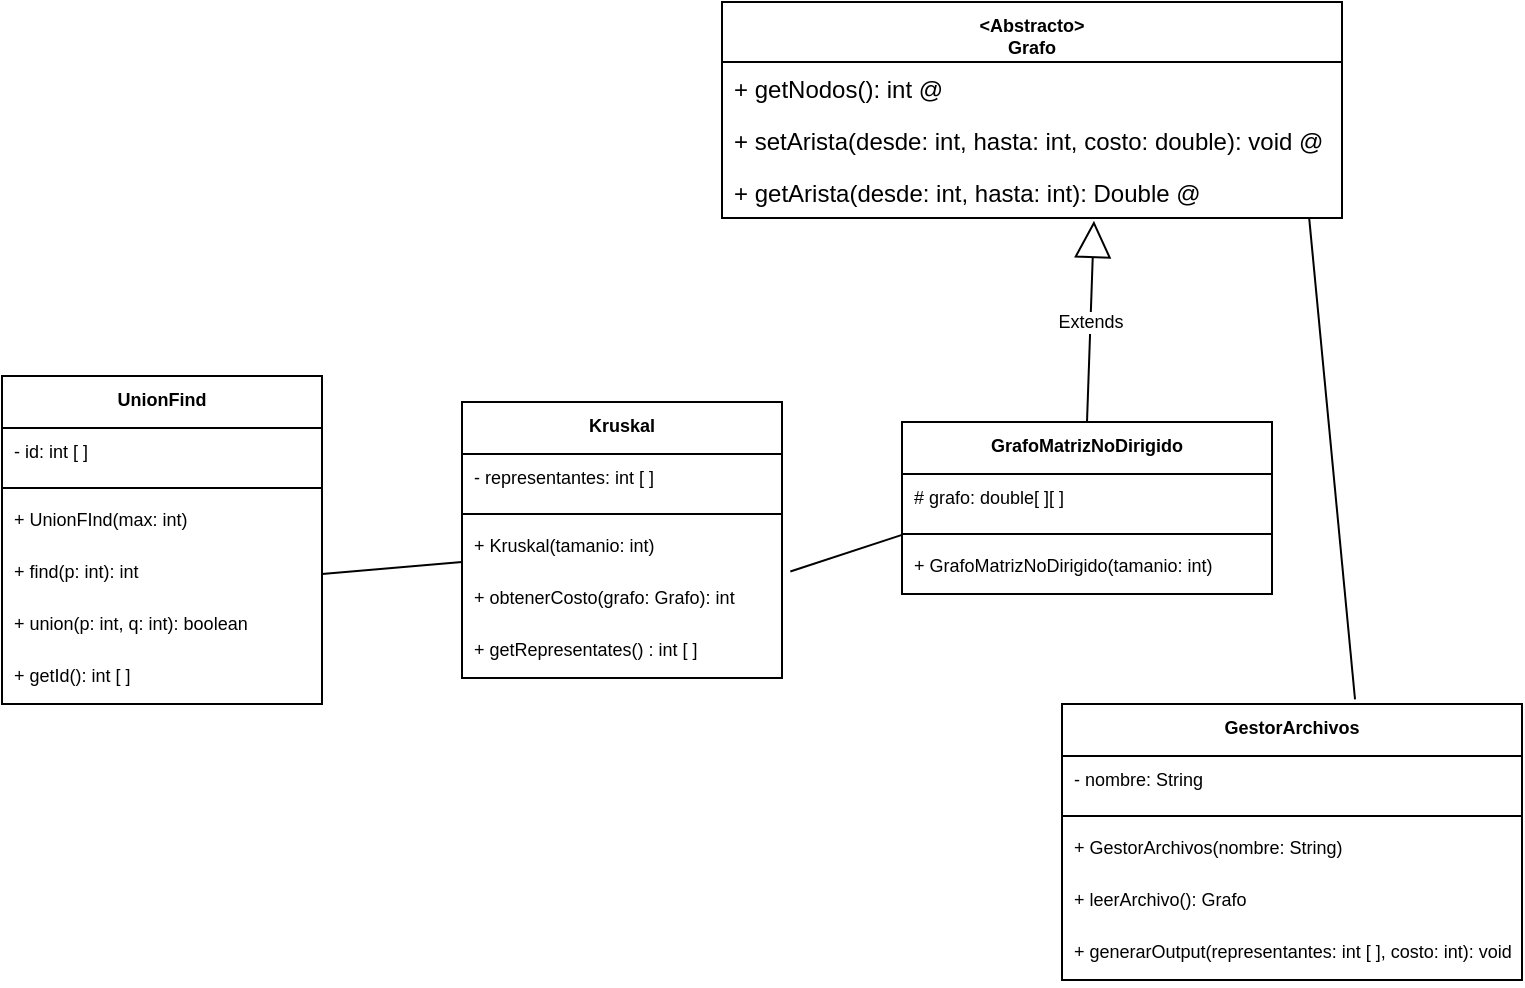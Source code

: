 <mxfile version="20.2.8" type="device"><diagram id="BNLP4wlbUJjT1UbR-mYx" name="Página-1"><mxGraphModel dx="585" dy="466" grid="1" gridSize="10" guides="1" tooltips="1" connect="1" arrows="1" fold="1" page="1" pageScale="1" pageWidth="827" pageHeight="1169" math="0" shadow="0"><root><mxCell id="0"/><mxCell id="1" parent="0"/><mxCell id="iSh5sc8gfev2ycaJe6Hi-1" value="&lt;Abstracto&gt;&#10;Grafo" style="swimlane;fontStyle=1;align=center;verticalAlign=top;childLayout=stackLayout;horizontal=1;startSize=30;horizontalStack=0;resizeParent=1;resizeParentMax=0;resizeLast=0;collapsible=1;marginBottom=0;fontSize=9;" parent="1" vertex="1"><mxGeometry x="500" y="80" width="310" height="108" as="geometry"/></mxCell><mxCell id="iSh5sc8gfev2ycaJe6Hi-4" value="+ getNodos(): int @" style="text;strokeColor=none;fillColor=none;align=left;verticalAlign=top;spacingLeft=4;spacingRight=4;overflow=hidden;rotatable=0;points=[[0,0.5],[1,0.5]];portConstraint=eastwest;" parent="iSh5sc8gfev2ycaJe6Hi-1" vertex="1"><mxGeometry y="30" width="310" height="26" as="geometry"/></mxCell><mxCell id="iSh5sc8gfev2ycaJe6Hi-6" value="+ setArista(desde: int, hasta: int, costo: double): void @" style="text;strokeColor=none;fillColor=none;align=left;verticalAlign=top;spacingLeft=4;spacingRight=4;overflow=hidden;rotatable=0;points=[[0,0.5],[1,0.5]];portConstraint=eastwest;" parent="iSh5sc8gfev2ycaJe6Hi-1" vertex="1"><mxGeometry y="56" width="310" height="26" as="geometry"/></mxCell><mxCell id="iSh5sc8gfev2ycaJe6Hi-7" value="+ getArista(desde: int, hasta: int): Double @" style="text;strokeColor=none;fillColor=none;align=left;verticalAlign=top;spacingLeft=4;spacingRight=4;overflow=hidden;rotatable=0;points=[[0,0.5],[1,0.5]];portConstraint=eastwest;" parent="iSh5sc8gfev2ycaJe6Hi-1" vertex="1"><mxGeometry y="82" width="310" height="26" as="geometry"/></mxCell><mxCell id="iSh5sc8gfev2ycaJe6Hi-8" value="GrafoMatrizNoDirigido" style="swimlane;fontStyle=1;align=center;verticalAlign=top;childLayout=stackLayout;horizontal=1;startSize=26;horizontalStack=0;resizeParent=1;resizeParentMax=0;resizeLast=0;collapsible=1;marginBottom=0;fontSize=9;" parent="1" vertex="1"><mxGeometry x="590" y="290" width="185" height="86" as="geometry"/></mxCell><mxCell id="iSh5sc8gfev2ycaJe6Hi-9" value="# grafo: double[ ][ ]" style="text;strokeColor=none;fillColor=none;align=left;verticalAlign=top;spacingLeft=4;spacingRight=4;overflow=hidden;rotatable=0;points=[[0,0.5],[1,0.5]];portConstraint=eastwest;fontSize=9;" parent="iSh5sc8gfev2ycaJe6Hi-8" vertex="1"><mxGeometry y="26" width="185" height="26" as="geometry"/></mxCell><mxCell id="iSh5sc8gfev2ycaJe6Hi-10" value="" style="line;strokeWidth=1;fillColor=none;align=left;verticalAlign=middle;spacingTop=-1;spacingLeft=3;spacingRight=3;rotatable=0;labelPosition=right;points=[];portConstraint=eastwest;strokeColor=inherit;fontSize=9;" parent="iSh5sc8gfev2ycaJe6Hi-8" vertex="1"><mxGeometry y="52" width="185" height="8" as="geometry"/></mxCell><mxCell id="iSh5sc8gfev2ycaJe6Hi-11" value="+ GrafoMatrizNoDirigido(tamanio: int)" style="text;strokeColor=none;fillColor=none;align=left;verticalAlign=top;spacingLeft=4;spacingRight=4;overflow=hidden;rotatable=0;points=[[0,0.5],[1,0.5]];portConstraint=eastwest;fontSize=9;" parent="iSh5sc8gfev2ycaJe6Hi-8" vertex="1"><mxGeometry y="60" width="185" height="26" as="geometry"/></mxCell><mxCell id="iSh5sc8gfev2ycaJe6Hi-13" value="Extends" style="endArrow=block;endSize=16;endFill=0;html=1;rounded=0;fontSize=9;exitX=0.5;exitY=0;exitDx=0;exitDy=0;entryX=0.6;entryY=1.055;entryDx=0;entryDy=0;entryPerimeter=0;" parent="1" source="iSh5sc8gfev2ycaJe6Hi-8" target="iSh5sc8gfev2ycaJe6Hi-7" edge="1"><mxGeometry width="160" relative="1" as="geometry"><mxPoint x="350" y="280" as="sourcePoint"/><mxPoint x="490" y="190" as="targetPoint"/></mxGeometry></mxCell><mxCell id="iSh5sc8gfev2ycaJe6Hi-14" value="Kruskal" style="swimlane;fontStyle=1;align=center;verticalAlign=top;childLayout=stackLayout;horizontal=1;startSize=26;horizontalStack=0;resizeParent=1;resizeParentMax=0;resizeLast=0;collapsible=1;marginBottom=0;fontSize=9;" parent="1" vertex="1"><mxGeometry x="370" y="280" width="160" height="138" as="geometry"/></mxCell><mxCell id="iSh5sc8gfev2ycaJe6Hi-15" value="- representantes: int [ ]" style="text;strokeColor=none;fillColor=none;align=left;verticalAlign=top;spacingLeft=4;spacingRight=4;overflow=hidden;rotatable=0;points=[[0,0.5],[1,0.5]];portConstraint=eastwest;fontSize=9;" parent="iSh5sc8gfev2ycaJe6Hi-14" vertex="1"><mxGeometry y="26" width="160" height="26" as="geometry"/></mxCell><mxCell id="iSh5sc8gfev2ycaJe6Hi-16" value="" style="line;strokeWidth=1;fillColor=none;align=left;verticalAlign=middle;spacingTop=-1;spacingLeft=3;spacingRight=3;rotatable=0;labelPosition=right;points=[];portConstraint=eastwest;strokeColor=inherit;fontSize=9;" parent="iSh5sc8gfev2ycaJe6Hi-14" vertex="1"><mxGeometry y="52" width="160" height="8" as="geometry"/></mxCell><mxCell id="iSh5sc8gfev2ycaJe6Hi-17" value="+ Kruskal(tamanio: int)" style="text;strokeColor=none;fillColor=none;align=left;verticalAlign=top;spacingLeft=4;spacingRight=4;overflow=hidden;rotatable=0;points=[[0,0.5],[1,0.5]];portConstraint=eastwest;fontSize=9;" parent="iSh5sc8gfev2ycaJe6Hi-14" vertex="1"><mxGeometry y="60" width="160" height="26" as="geometry"/></mxCell><mxCell id="iSh5sc8gfev2ycaJe6Hi-18" value="+ obtenerCosto(grafo: Grafo): int " style="text;strokeColor=none;fillColor=none;align=left;verticalAlign=top;spacingLeft=4;spacingRight=4;overflow=hidden;rotatable=0;points=[[0,0.5],[1,0.5]];portConstraint=eastwest;fontSize=9;" parent="iSh5sc8gfev2ycaJe6Hi-14" vertex="1"><mxGeometry y="86" width="160" height="26" as="geometry"/></mxCell><mxCell id="iSh5sc8gfev2ycaJe6Hi-19" value="+ getRepresentates() : int [ ] " style="text;strokeColor=none;fillColor=none;align=left;verticalAlign=top;spacingLeft=4;spacingRight=4;overflow=hidden;rotatable=0;points=[[0,0.5],[1,0.5]];portConstraint=eastwest;fontSize=9;" parent="iSh5sc8gfev2ycaJe6Hi-14" vertex="1"><mxGeometry y="112" width="160" height="26" as="geometry"/></mxCell><mxCell id="iSh5sc8gfev2ycaJe6Hi-20" value="UnionFind" style="swimlane;fontStyle=1;align=center;verticalAlign=top;childLayout=stackLayout;horizontal=1;startSize=26;horizontalStack=0;resizeParent=1;resizeParentMax=0;resizeLast=0;collapsible=1;marginBottom=0;fontSize=9;" parent="1" vertex="1"><mxGeometry x="140" y="267" width="160" height="164" as="geometry"/></mxCell><mxCell id="iSh5sc8gfev2ycaJe6Hi-21" value="- id: int [ ] " style="text;strokeColor=none;fillColor=none;align=left;verticalAlign=top;spacingLeft=4;spacingRight=4;overflow=hidden;rotatable=0;points=[[0,0.5],[1,0.5]];portConstraint=eastwest;fontSize=9;" parent="iSh5sc8gfev2ycaJe6Hi-20" vertex="1"><mxGeometry y="26" width="160" height="26" as="geometry"/></mxCell><mxCell id="iSh5sc8gfev2ycaJe6Hi-22" value="" style="line;strokeWidth=1;fillColor=none;align=left;verticalAlign=middle;spacingTop=-1;spacingLeft=3;spacingRight=3;rotatable=0;labelPosition=right;points=[];portConstraint=eastwest;strokeColor=inherit;fontSize=9;" parent="iSh5sc8gfev2ycaJe6Hi-20" vertex="1"><mxGeometry y="52" width="160" height="8" as="geometry"/></mxCell><mxCell id="iSh5sc8gfev2ycaJe6Hi-23" value="+ UnionFInd(max: int)" style="text;strokeColor=none;fillColor=none;align=left;verticalAlign=top;spacingLeft=4;spacingRight=4;overflow=hidden;rotatable=0;points=[[0,0.5],[1,0.5]];portConstraint=eastwest;fontSize=9;" parent="iSh5sc8gfev2ycaJe6Hi-20" vertex="1"><mxGeometry y="60" width="160" height="26" as="geometry"/></mxCell><mxCell id="iSh5sc8gfev2ycaJe6Hi-24" value="+ find(p: int): int" style="text;strokeColor=none;fillColor=none;align=left;verticalAlign=top;spacingLeft=4;spacingRight=4;overflow=hidden;rotatable=0;points=[[0,0.5],[1,0.5]];portConstraint=eastwest;fontSize=9;" parent="iSh5sc8gfev2ycaJe6Hi-20" vertex="1"><mxGeometry y="86" width="160" height="26" as="geometry"/></mxCell><mxCell id="iSh5sc8gfev2ycaJe6Hi-25" value="+ union(p: int, q: int): boolean" style="text;strokeColor=none;fillColor=none;align=left;verticalAlign=top;spacingLeft=4;spacingRight=4;overflow=hidden;rotatable=0;points=[[0,0.5],[1,0.5]];portConstraint=eastwest;fontSize=9;" parent="iSh5sc8gfev2ycaJe6Hi-20" vertex="1"><mxGeometry y="112" width="160" height="26" as="geometry"/></mxCell><mxCell id="iSh5sc8gfev2ycaJe6Hi-26" value="+ getId(): int [ ]" style="text;strokeColor=none;fillColor=none;align=left;verticalAlign=top;spacingLeft=4;spacingRight=4;overflow=hidden;rotatable=0;points=[[0,0.5],[1,0.5]];portConstraint=eastwest;fontSize=9;" parent="iSh5sc8gfev2ycaJe6Hi-20" vertex="1"><mxGeometry y="138" width="160" height="26" as="geometry"/></mxCell><mxCell id="iSh5sc8gfev2ycaJe6Hi-27" value="GestorArchivos" style="swimlane;fontStyle=1;align=center;verticalAlign=top;childLayout=stackLayout;horizontal=1;startSize=26;horizontalStack=0;resizeParent=1;resizeParentMax=0;resizeLast=0;collapsible=1;marginBottom=0;fontSize=9;" parent="1" vertex="1"><mxGeometry x="670" y="431" width="230" height="138" as="geometry"/></mxCell><mxCell id="iSh5sc8gfev2ycaJe6Hi-28" value="- nombre: String" style="text;strokeColor=none;fillColor=none;align=left;verticalAlign=top;spacingLeft=4;spacingRight=4;overflow=hidden;rotatable=0;points=[[0,0.5],[1,0.5]];portConstraint=eastwest;fontSize=9;" parent="iSh5sc8gfev2ycaJe6Hi-27" vertex="1"><mxGeometry y="26" width="230" height="26" as="geometry"/></mxCell><mxCell id="iSh5sc8gfev2ycaJe6Hi-29" value="" style="line;strokeWidth=1;fillColor=none;align=left;verticalAlign=middle;spacingTop=-1;spacingLeft=3;spacingRight=3;rotatable=0;labelPosition=right;points=[];portConstraint=eastwest;strokeColor=inherit;fontSize=9;" parent="iSh5sc8gfev2ycaJe6Hi-27" vertex="1"><mxGeometry y="52" width="230" height="8" as="geometry"/></mxCell><mxCell id="iSh5sc8gfev2ycaJe6Hi-30" value="+ GestorArchivos(nombre: String)" style="text;strokeColor=none;fillColor=none;align=left;verticalAlign=top;spacingLeft=4;spacingRight=4;overflow=hidden;rotatable=0;points=[[0,0.5],[1,0.5]];portConstraint=eastwest;fontSize=9;" parent="iSh5sc8gfev2ycaJe6Hi-27" vertex="1"><mxGeometry y="60" width="230" height="26" as="geometry"/></mxCell><mxCell id="iSh5sc8gfev2ycaJe6Hi-31" value="+ leerArchivo(): Grafo" style="text;strokeColor=none;fillColor=none;align=left;verticalAlign=top;spacingLeft=4;spacingRight=4;overflow=hidden;rotatable=0;points=[[0,0.5],[1,0.5]];portConstraint=eastwest;fontSize=9;" parent="iSh5sc8gfev2ycaJe6Hi-27" vertex="1"><mxGeometry y="86" width="230" height="26" as="geometry"/></mxCell><mxCell id="iSh5sc8gfev2ycaJe6Hi-32" value="+ generarOutput(representantes: int [ ], costo: int): void" style="text;strokeColor=none;fillColor=none;align=left;verticalAlign=top;spacingLeft=4;spacingRight=4;overflow=hidden;rotatable=0;points=[[0,0.5],[1,0.5]];portConstraint=eastwest;fontSize=9;" parent="iSh5sc8gfev2ycaJe6Hi-27" vertex="1"><mxGeometry y="112" width="230" height="26" as="geometry"/></mxCell><mxCell id="xF0QYFPNlN4WCkXJhdJd-1" value="" style="endArrow=none;html=1;rounded=0;exitX=1;exitY=0.5;exitDx=0;exitDy=0;" edge="1" parent="1" source="iSh5sc8gfev2ycaJe6Hi-24"><mxGeometry width="50" height="50" relative="1" as="geometry"><mxPoint x="320" y="410" as="sourcePoint"/><mxPoint x="370" y="360" as="targetPoint"/></mxGeometry></mxCell><mxCell id="xF0QYFPNlN4WCkXJhdJd-3" value="" style="endArrow=none;html=1;rounded=0;entryX=0.002;entryY=0.538;entryDx=0;entryDy=0;entryPerimeter=0;exitX=1.026;exitY=0.953;exitDx=0;exitDy=0;exitPerimeter=0;" edge="1" parent="1" source="iSh5sc8gfev2ycaJe6Hi-17" target="iSh5sc8gfev2ycaJe6Hi-10"><mxGeometry width="50" height="50" relative="1" as="geometry"><mxPoint x="420" y="500" as="sourcePoint"/><mxPoint x="470" y="450" as="targetPoint"/><Array as="points"><mxPoint x="534" y="365"/></Array></mxGeometry></mxCell><mxCell id="xF0QYFPNlN4WCkXJhdJd-4" value="" style="endArrow=none;html=1;rounded=0;entryX=0.637;entryY=-0.017;entryDx=0;entryDy=0;entryPerimeter=0;exitX=0.947;exitY=0.994;exitDx=0;exitDy=0;exitPerimeter=0;" edge="1" parent="1" source="iSh5sc8gfev2ycaJe6Hi-7" target="iSh5sc8gfev2ycaJe6Hi-27"><mxGeometry width="50" height="50" relative="1" as="geometry"><mxPoint x="560" y="510" as="sourcePoint"/><mxPoint x="610" y="460" as="targetPoint"/></mxGeometry></mxCell></root></mxGraphModel></diagram></mxfile>